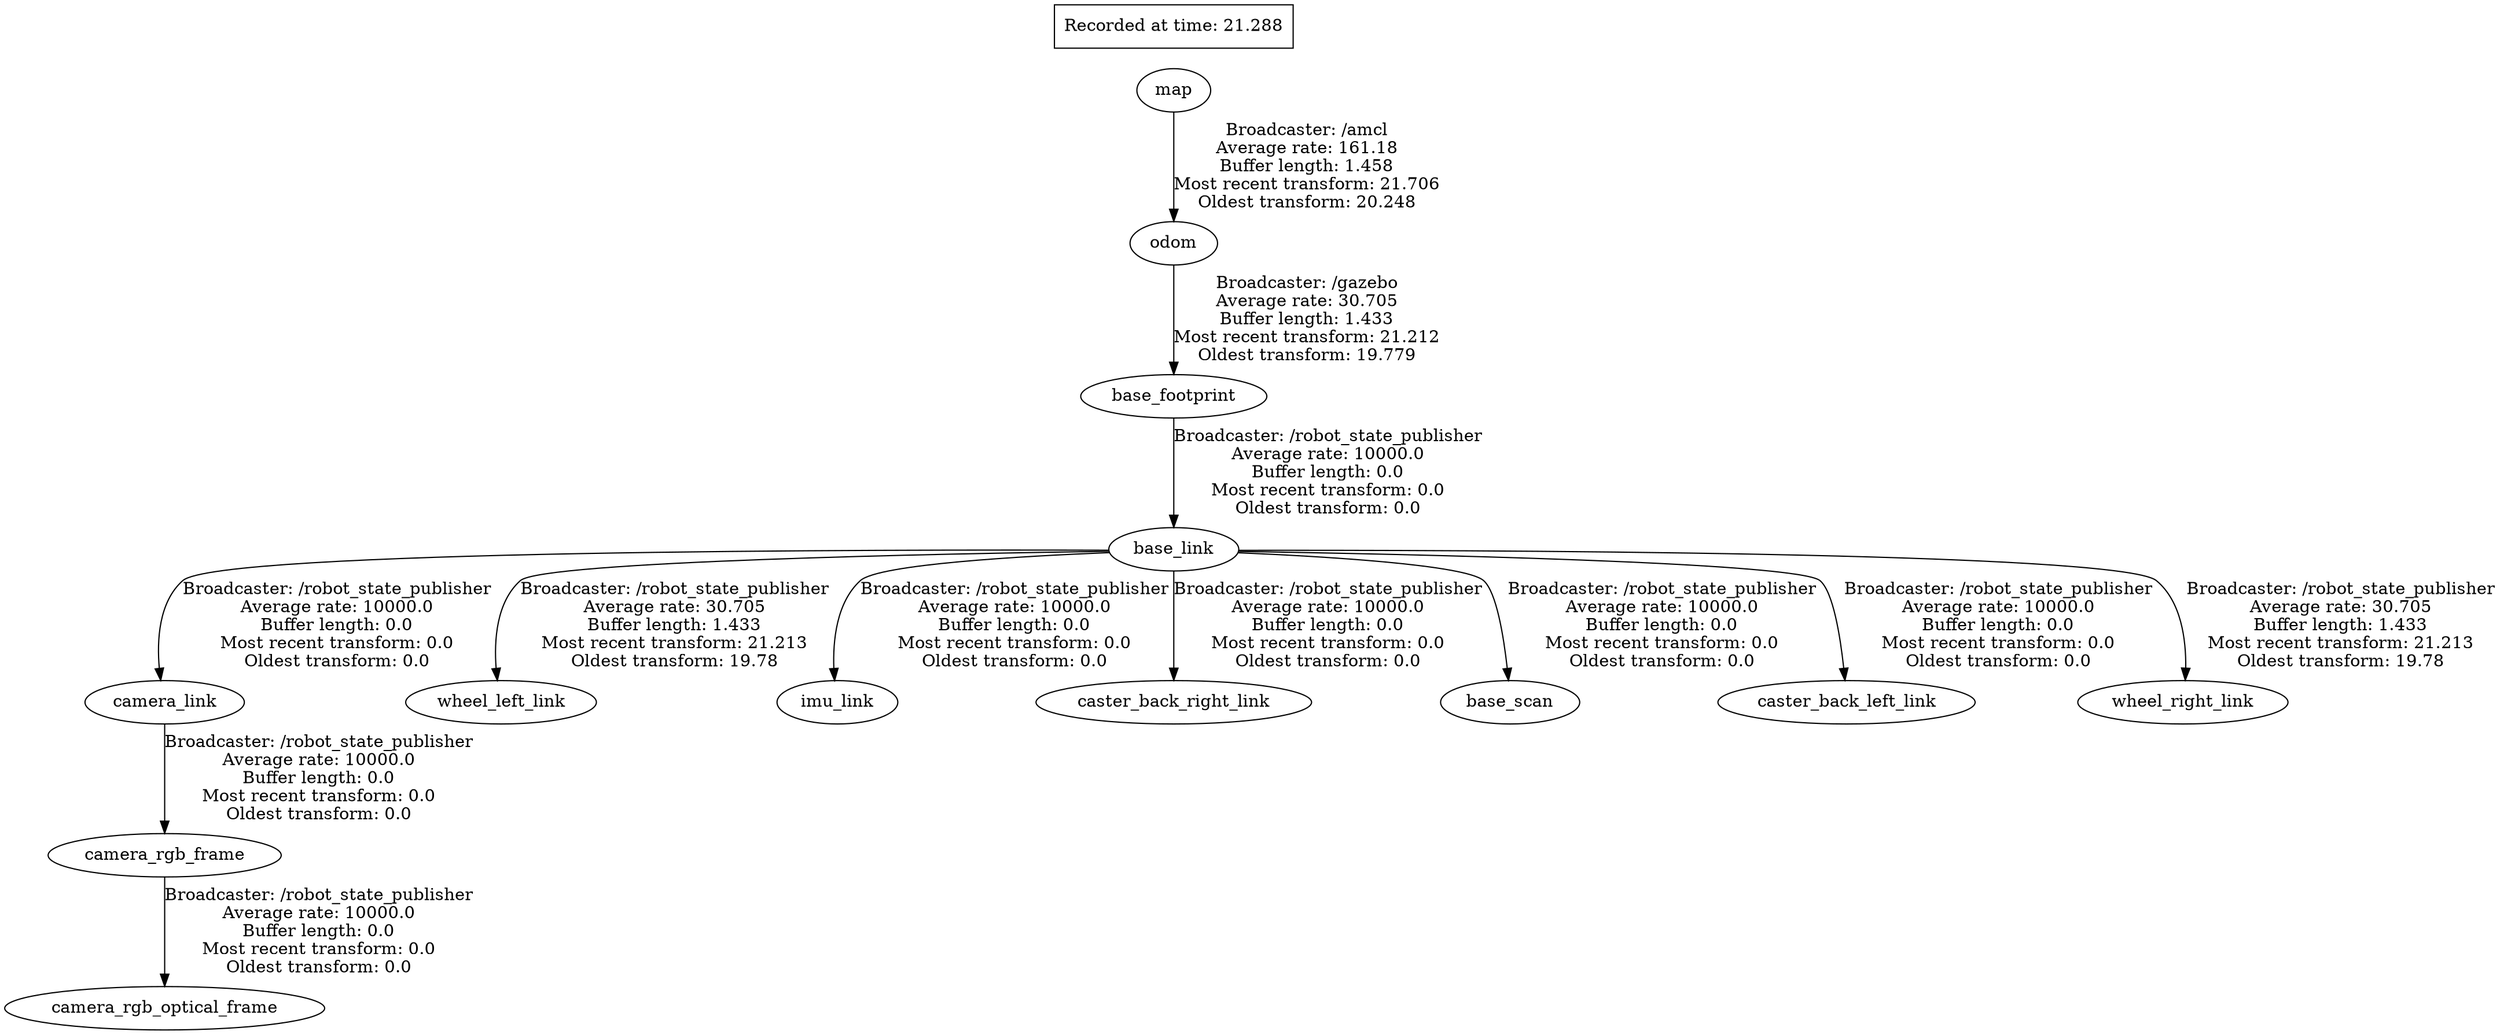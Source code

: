 digraph graphname {
	graph [bb="0,0,1598.6,851",
		compound=True,
		rank=same,
		rankdir=TB,
		ranksep=0.2
	];
	node [label="\N"];
	camera_rgb_frame	 [height=0.5,
		label=camera_rgb_frame,
		pos="106.59,145",
		shape=ellipse,
		width=2.1665];
	camera_rgb_optical_frame	 [height=0.5,
		label=camera_rgb_optical_frame,
		pos="106.59,18",
		shape=ellipse,
		width=2.9608];
	camera_rgb_frame -> camera_rgb_optical_frame	 [label="Broadcaster: /robot_state_publisher\nAverage rate: 10000.0\nBuffer length: 0.0\nMost recent transform: 0.0\nOldest transform: 0.0",
		lp="203.09,81.5",
		penwidth=1,
		pos="e,106.59,36.313 106.59,126.88 106.59,106.15 106.59,70.953 106.59,46.422"];
	base_link	 [height=0.5,
		label=base_link,
		pos="754.59,399",
		shape=ellipse,
		width=1.2277];
	camera_link	 [height=0.5,
		label=camera_link,
		pos="106.59,272",
		shape=ellipse,
		width=1.5165];
	base_link -> camera_link	 [label="Broadcaster: /robot_state_publisher\nAverage rate: 10000.0\nBuffer length: 0.0\nMost recent transform: 0.0\nOldest transform: 0.0",
		lp="218.09,335.5",
		penwidth=1,
		pos="e,103.33,290.15 710.35,397.78 570.12,396.9 143.47,392.61 121.59,373 101.73,355.2 100.16,323.3 102.16,300.31"];
	wheel_left_link	 [height=0.5,
		label=wheel_left_link,
		pos="322.59,272",
		shape=ellipse,
		width=1.8234];
	base_link -> wheel_left_link	 [label="Broadcaster: /robot_state_publisher\nAverage rate: 30.705\nBuffer length: 1.433\nMost recent transform: 21.213\nOldest transform: 19.78",
		lp="436.09,335.5",
		penwidth=1,
		pos="e,319.77,290.13 710.23,398.38 608.82,398.83 366.69,397.31 339.59,373 319.68,355.13 317.41,323.25 318.86,300.28"];
	imu_link	 [height=0.5,
		label=imu_link,
		pos="538.59,272",
		shape=ellipse,
		width=1.1916];
	base_link -> imu_link	 [label="Broadcaster: /robot_state_publisher\nAverage rate: 10000.0\nBuffer length: 0.0\nMost recent transform: 0.0\nOldest transform: 0.0",
		lp="654.09,335.5",
		penwidth=1,
		pos="e,536.33,290.34 710.06,398.23 658.81,397.51 578.94,393.07 557.59,373 538.14,354.71 535.03,323.18 535.75,300.41"];
	caster_back_right_link	 [height=0.5,
		label=caster_back_right_link,
		pos="754.59,272",
		shape=ellipse,
		width=2.5276];
	base_link -> caster_back_right_link	 [label="Broadcaster: /robot_state_publisher\nAverage rate: 10000.0\nBuffer length: 0.0\nMost recent transform: 0.0\nOldest transform: 0.0",
		lp="851.09,335.5",
		penwidth=1,
		pos="e,754.59,290.31 754.59,380.88 754.59,360.15 754.59,324.95 754.59,300.42"];
	base_scan	 [height=0.5,
		label=base_scan,
		pos="970.59,272",
		shape=ellipse,
		width=1.2818];
	base_link -> base_scan	 [label="Broadcaster: /robot_state_publisher\nAverage rate: 10000.0\nBuffer length: 0.0\nMost recent transform: 0.0\nOldest transform: 0.0",
		lp="1065.1,335.5",
		penwidth=1,
		pos="e,969.17,290.08 798.8,398.02 849.2,397.09 927.36,392.43 948.59,373 959.14,363.35 965.11,326.35 968.1,300.18"];
	caster_back_left_link	 [height=0.5,
		label=caster_back_left_link,
		pos="1186.6,272",
		shape=ellipse,
		width=2.4012];
	base_link -> caster_back_left_link	 [label="Broadcaster: /robot_state_publisher\nAverage rate: 10000.0\nBuffer length: 0.0\nMost recent transform: 0.0\nOldest transform: 0.0",
		lp="1281.1,335.5",
		penwidth=1,
		pos="e,1185.3,290.18 799.09,398.26 899.55,398.43 1137.3,396.32 1164.6,373 1175.5,363.71 1181.4,326.62 1184.2,300.33"];
	wheel_right_link	 [height=0.5,
		label=wheel_right_link,
		pos="1402.6,272",
		shape=ellipse,
		width=1.9679];
	base_link -> wheel_right_link	 [label="Broadcaster: /robot_state_publisher\nAverage rate: 30.705\nBuffer length: 1.433\nMost recent transform: 21.213\nOldest transform: 19.78",
		lp="1502.1,335.5",
		penwidth=1,
		pos="e,1404.5,290.31 798.78,397.7 937.8,396.58 1358.3,391.63 1380.6,373 1401.3,355.66 1405.2,323.68 1404.9,300.54"];
	camera_link -> camera_rgb_frame	 [label="Broadcaster: /robot_state_publisher\nAverage rate: 10000.0\nBuffer length: 0.0\nMost recent transform: 0.0\nOldest transform: 0.0",
		lp="203.09,208.5",
		penwidth=1,
		pos="e,106.59,163.31 106.59,253.88 106.59,233.15 106.59,197.95 106.59,173.42"];
	base_footprint	 [height=0.5,
		label=base_footprint,
		pos="754.59,526",
		shape=ellipse,
		width=1.7151];
	base_footprint -> base_link	 [label="Broadcaster: /robot_state_publisher\nAverage rate: 10000.0\nBuffer length: 0.0\nMost recent transform: 0.0\nOldest transform: 0.0",
		lp="851.09,462.5",
		penwidth=1,
		pos="e,754.59,417.31 754.59,507.88 754.59,487.15 754.59,451.95 754.59,427.42"];
	map	 [height=0.5,
		label=map,
		pos="754.59,780",
		shape=ellipse,
		width=0.75];
	odom	 [height=0.5,
		label=odom,
		pos="754.59,653",
		shape=ellipse,
		width=0.86659];
	map -> odom	 [label="Broadcaster: /amcl\nAverage rate: 161.18\nBuffer length: 1.458\nMost recent transform: 21.706\nOldest transform: 20.248",
		lp="838.59,716.5",
		penwidth=1,
		pos="e,754.59,671.31 754.59,761.88 754.59,741.15 754.59,705.95 754.59,681.42"];
	odom -> base_footprint	 [label="Broadcaster: /gazebo\nAverage rate: 30.705\nBuffer length: 1.433\nMost recent transform: 21.212\nOldest transform: 19.779",
		lp="838.59,589.5",
		penwidth=1,
		pos="e,754.59,544.31 754.59,634.88 754.59,614.15 754.59,578.95 754.59,554.42"];
	"_22Recorded_20at_20time_3A_2021.288_22"	 [height=0.5,
		label="Recorded at time: 21.288",
		pos="754.59,833",
		shape=box,
		width=2.1528];
	"_22Recorded_20at_20time_3A_2021.288_22" -> map	 [penwidth=1,
		pos="e,754.59,798.25 754.59,814.73 754.59,812.66 754.59,810.5 754.59,808.32",
		style=invis];
}
